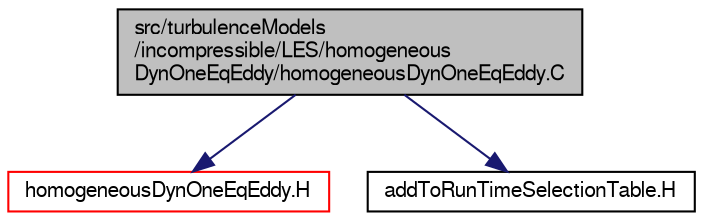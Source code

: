 digraph "src/turbulenceModels/incompressible/LES/homogeneousDynOneEqEddy/homogeneousDynOneEqEddy.C"
{
  bgcolor="transparent";
  edge [fontname="FreeSans",fontsize="10",labelfontname="FreeSans",labelfontsize="10"];
  node [fontname="FreeSans",fontsize="10",shape=record];
  Node0 [label="src/turbulenceModels\l/incompressible/LES/homogeneous\lDynOneEqEddy/homogeneousDynOneEqEddy.C",height=0.2,width=0.4,color="black", fillcolor="grey75", style="filled", fontcolor="black"];
  Node0 -> Node1 [color="midnightblue",fontsize="10",style="solid",fontname="FreeSans"];
  Node1 [label="homogeneousDynOneEqEddy.H",height=0.2,width=0.4,color="red",URL="$a39818.html"];
  Node0 -> Node4 [color="midnightblue",fontsize="10",style="solid",fontname="FreeSans"];
  Node4 [label="addToRunTimeSelectionTable.H",height=0.2,width=0.4,color="black",URL="$a09263.html",tooltip="Macros for easy insertion into run-time selection tables. "];
}

